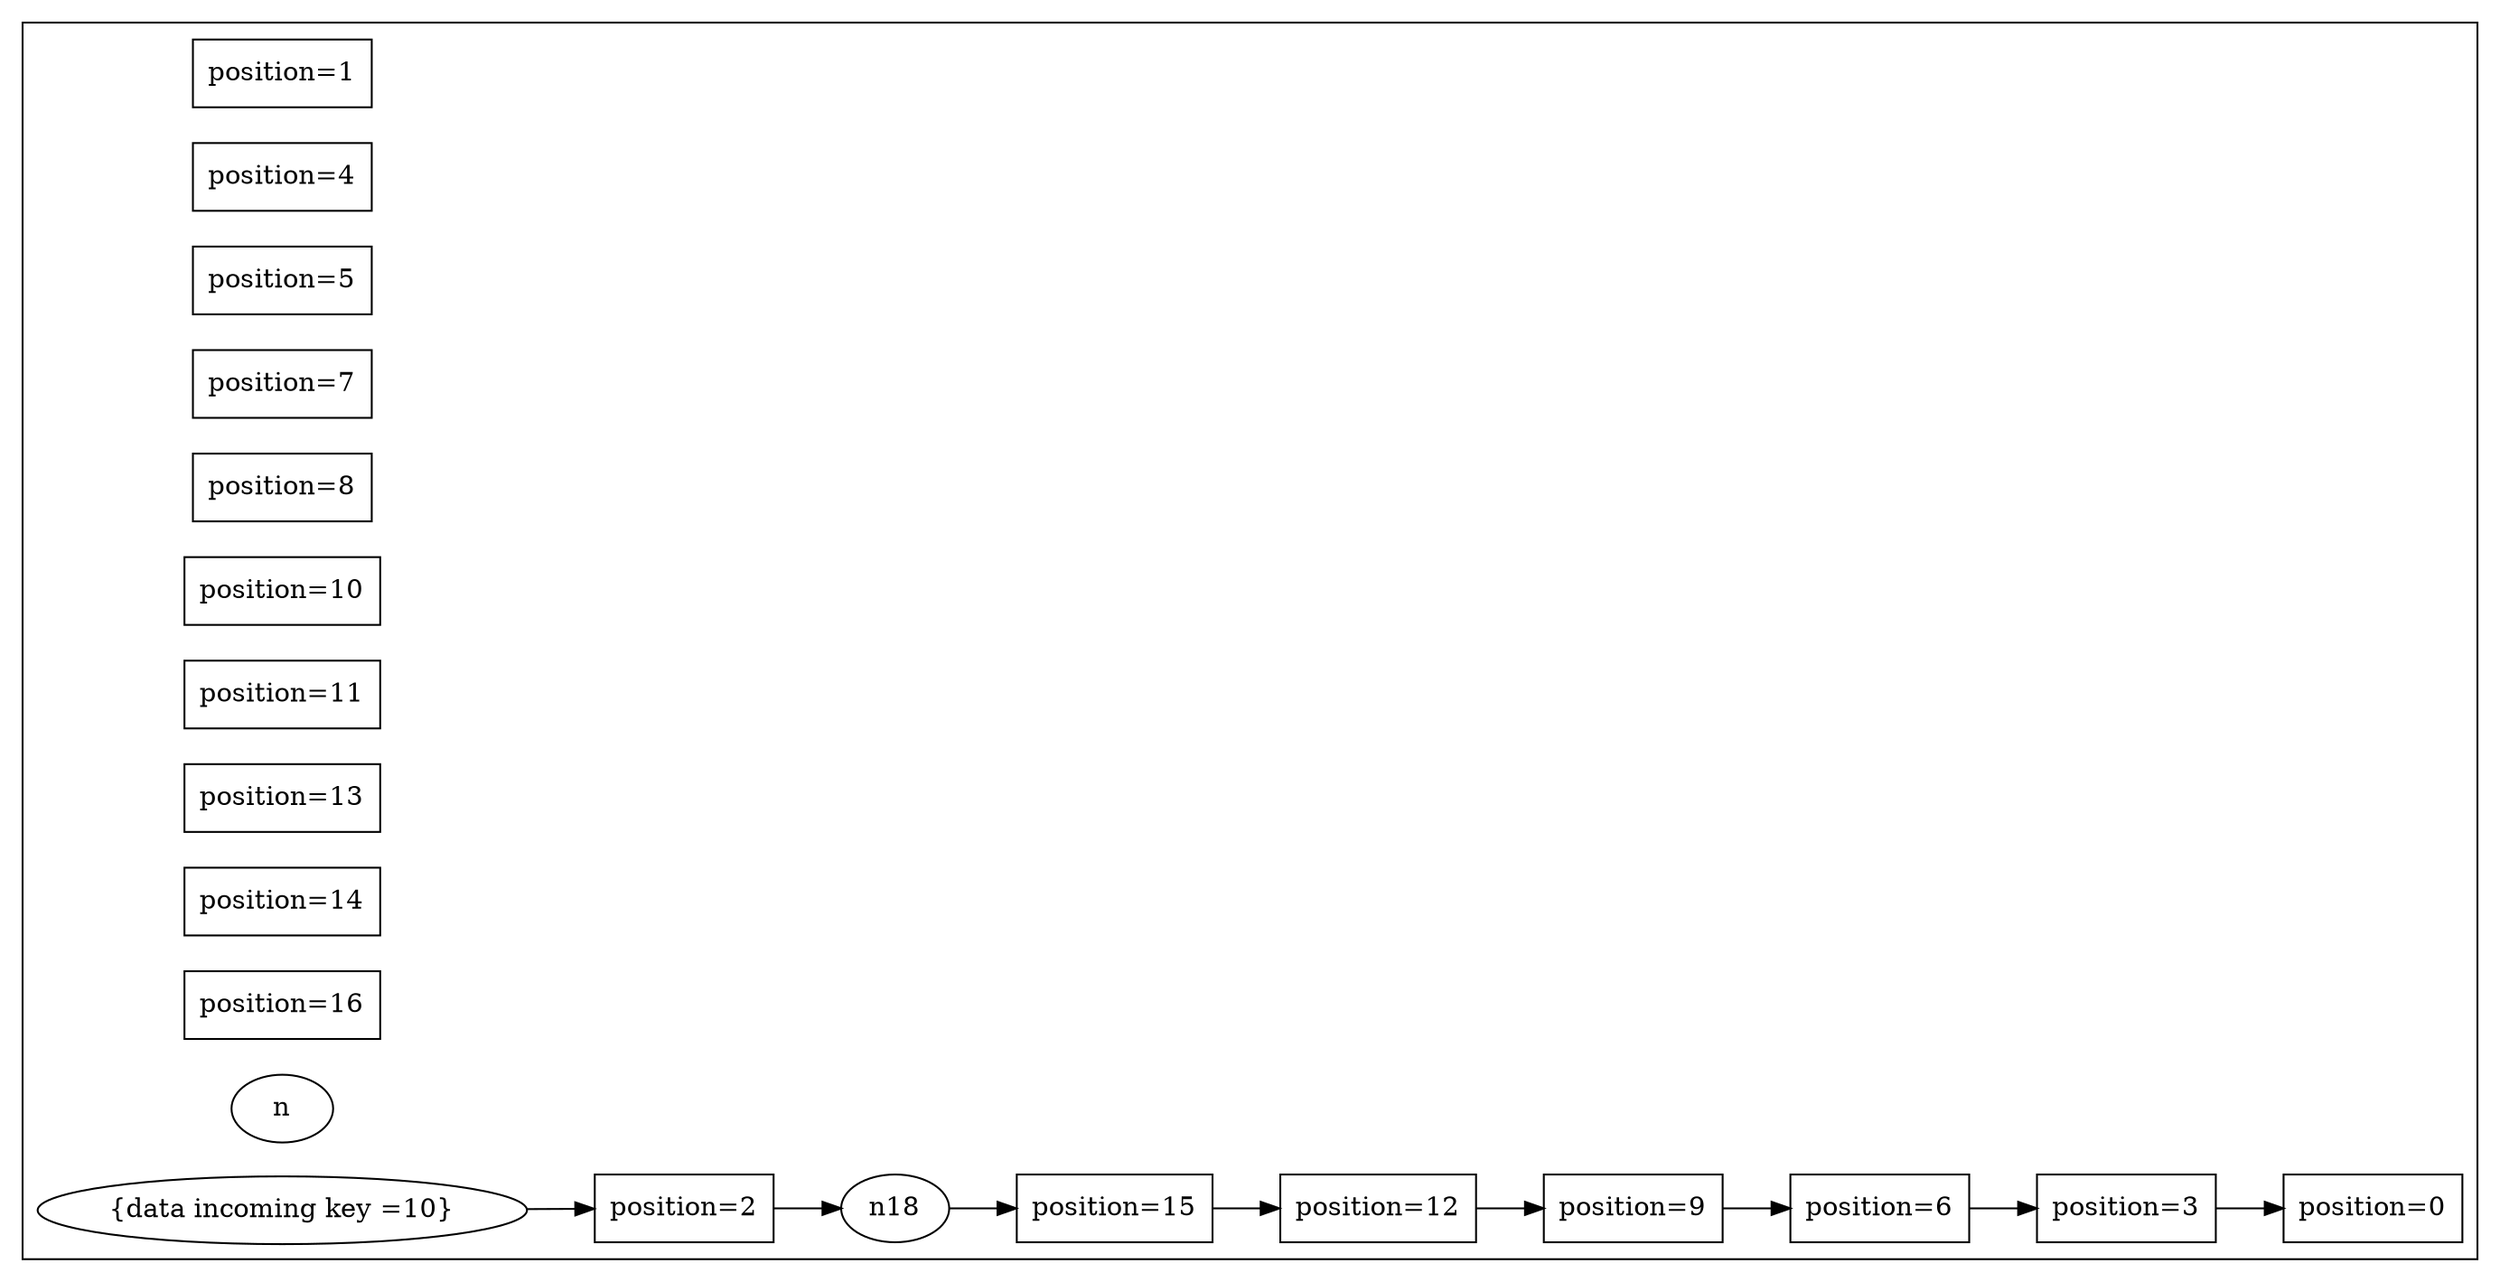 digraph g {graph [ rankdir="LR"];Subgraph cluster{n0 [label="position=0 }" shape = "record"];
n1 [label="position=1 }" shape = "record"];
n2 [label="position=2 }" shape = "record"];
n3 [label="position=3 }" shape = "record"];
n4 [label="position=4 }" shape = "record"];
n5 [label="position=5 }" shape = "record"];
n6 [label="position=6 }" shape = "record"];
n7 [label="position=7 }" shape = "record"];
n8 [label="position=8 }" shape = "record"];
n9 [label="position=9 }" shape = "record"];
n10 [label="position=10 }" shape = "record"];
n11 [label="position=11 }" shape = "record"];
n12 [label="position=12 }" shape = "record"];
n13 [label="position=13 }" shape = "record"];
n14 [label="position=14 }" shape = "record"];
n15 [label="position=15 }" shape = "record"];
n16 [label="position=16 }" shape = "record"];
n-1 [label="{data incoming key =10}"] n-1->n2;n2->n18;n18->n15;n15->n12;n12->n9;n9->n6;n6->n3;n3->n0;}}
